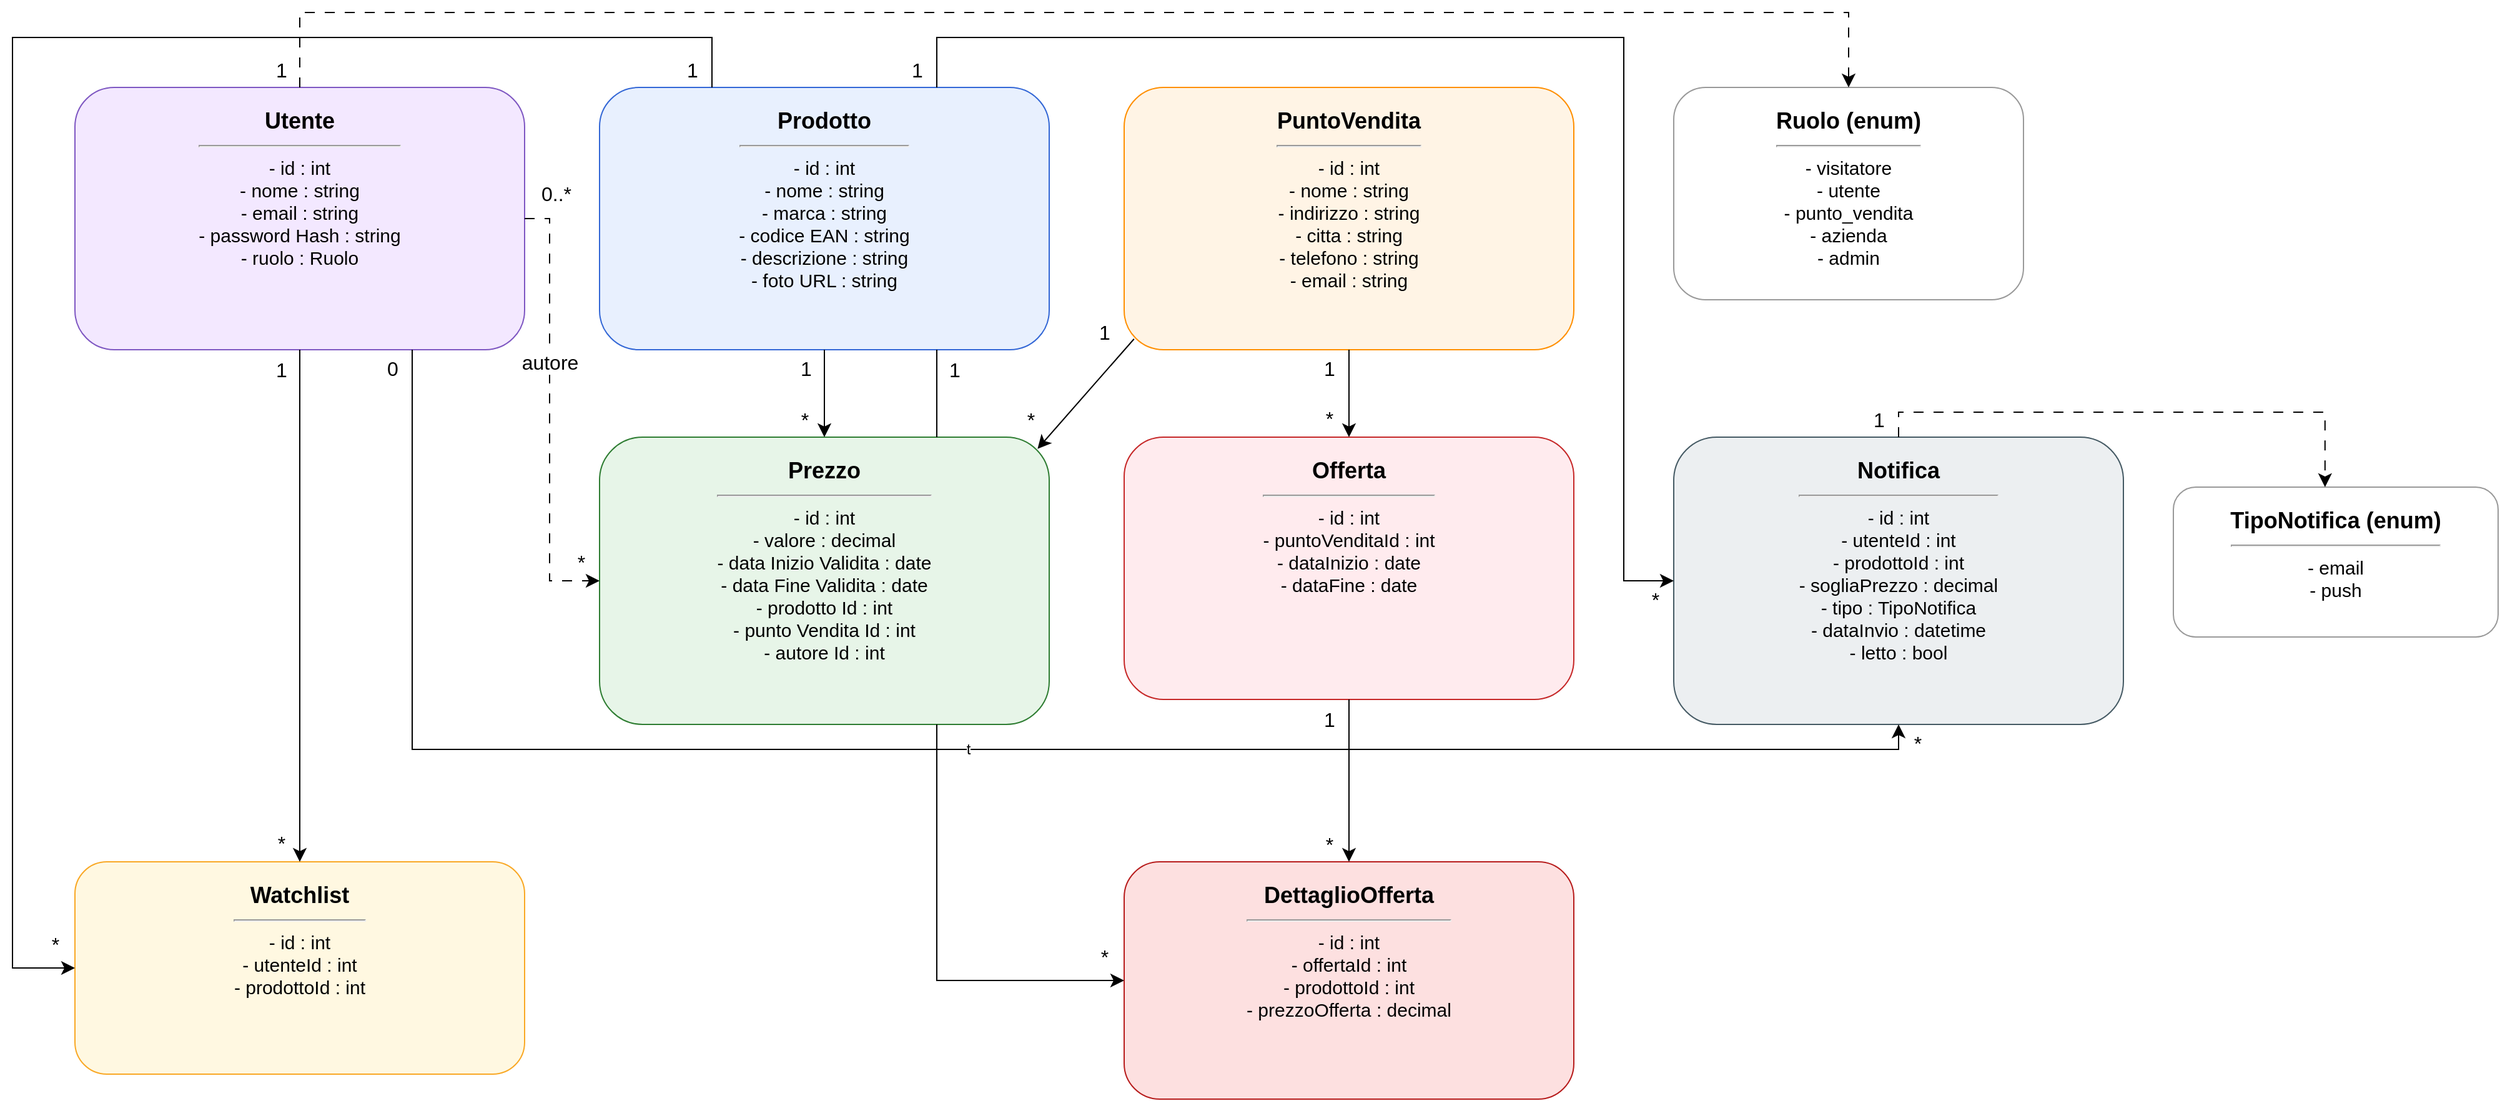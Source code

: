 <mxfile version="28.1.0">
  <diagram id="uml_complete" name="UML - Prezzo Minimo (Complete)">
    <mxGraphModel dx="2193" dy="1124" grid="1" gridSize="10" guides="1" tooltips="1" connect="1" arrows="1" fold="1" page="1" pageScale="1" pageWidth="2400" pageHeight="1500" background="#ffffff" math="0" shadow="0">
      <root>
        <mxCell id="0" />
        <mxCell id="1" parent="0" />
        <mxCell id="c_Utente" value="&lt;div style=&quot;font-weight:bold;font-size:18px;margin-bottom:6px&quot;&gt;Utente&lt;/div&gt;&lt;hr&gt;- id : int&lt;br&gt;- nome : string&lt;br&gt;- email : string&lt;br&gt;- password Hash : string&lt;br&gt;- ruolo : Ruolo" style="shape=rectangle;rounded=1;whiteSpace=wrap;html=1;fillColor=#f3e8ff;strokeColor=#7e57c2;fontSize=15;verticalAlign=top;spacingTop=10;spacingLeft=12;spacingRight=12;spacingBottom=10;" parent="1" vertex="1">
          <mxGeometry x="80" y="80" width="360" height="210" as="geometry" />
        </mxCell>
        <mxCell id="c_Prodotto" value="&lt;div style=&quot;font-weight:bold;font-size:18px;margin-bottom:6px&quot;&gt;Prodotto&lt;/div&gt;&lt;hr&gt;- id : int&lt;br&gt;- nome : string&lt;br&gt;- marca : string&lt;br&gt;- codice EAN : string&lt;br&gt;- descrizione : string&lt;br&gt;- foto URL : string" style="shape=rectangle;rounded=1;whiteSpace=wrap;html=1;fillColor=#e8f0fe;strokeColor=#3367d6;fontSize=15;verticalAlign=top;spacingTop=10;spacingLeft=12;spacingRight=12;spacingBottom=10;" parent="1" vertex="1">
          <mxGeometry x="500" y="80" width="360" height="210" as="geometry" />
        </mxCell>
        <mxCell id="c_PuntoVendita" value="&lt;div style=&#39;font-weight:bold;font-size:18px;margin-bottom:6px&#39;&gt;PuntoVendita&lt;/div&gt;&lt;hr/&gt;- id : int&lt;br/&gt;- nome : string&lt;br/&gt;- indirizzo : string&lt;br/&gt;- citta : string&lt;br/&gt;- telefono : string&lt;br/&gt;- email : string" style="shape=rectangle;rounded=1;whiteSpace=wrap;html=1;fillColor=#fff4e5;strokeColor=#ff8f00;fontSize=15;verticalAlign=top;spacingTop=10;spacingLeft=12;spacingRight=12;spacingBottom=10;" parent="1" vertex="1">
          <mxGeometry x="920" y="80" width="360" height="210" as="geometry" />
        </mxCell>
        <mxCell id="c_Ruolo" value="&lt;div style=&#39;font-weight:bold;font-size:18px;margin-bottom:6px&#39;&gt;Ruolo (enum)&lt;/div&gt;&lt;hr/&gt;- visitatore&lt;br/&gt;- utente&lt;br/&gt;- punto_vendita&lt;br/&gt;- azienda&lt;br/&gt;- admin" style="shape=rectangle;rounded=1;whiteSpace=wrap;html=1;fillColor=#ffffff;strokeColor=#999999;fontSize=15;verticalAlign=top;spacingTop=10;spacingLeft=12;spacingRight=12;spacingBottom=10;" parent="1" vertex="1">
          <mxGeometry x="1360" y="80" width="280" height="170" as="geometry" />
        </mxCell>
        <mxCell id="c_Prezzo" value="&lt;div style=&quot;font-weight:bold;font-size:18px;margin-bottom:6px&quot;&gt;Prezzo&lt;/div&gt;&lt;hr&gt;- id : int&lt;br&gt;- valore : decimal&lt;br&gt;- data Inizio Validita : date&lt;br&gt;- data Fine Validita : date&lt;br&gt;- prodotto Id : int&lt;br&gt;- punto Vendita Id : int&lt;br&gt;- autore Id : int" style="shape=rectangle;rounded=1;whiteSpace=wrap;html=1;fillColor=#e7f5e8;strokeColor=#2e7d32;fontSize=15;verticalAlign=top;spacingTop=10;spacingLeft=12;spacingRight=12;spacingBottom=10;" parent="1" vertex="1">
          <mxGeometry x="500" y="360" width="360" height="230" as="geometry" />
        </mxCell>
        <mxCell id="c_Offerta" value="&lt;div style=&#39;font-weight:bold;font-size:18px;margin-bottom:6px&#39;&gt;Offerta&lt;/div&gt;&lt;hr/&gt;- id : int&lt;br/&gt;- puntoVenditaId : int&lt;br/&gt;- dataInizio : date&lt;br/&gt;- dataFine : date" style="shape=rectangle;rounded=1;whiteSpace=wrap;html=1;fillColor=#ffebee;strokeColor=#c62828;fontSize=15;verticalAlign=top;spacingTop=10;spacingLeft=12;spacingRight=12;spacingBottom=10;" parent="1" vertex="1">
          <mxGeometry x="920" y="360" width="360" height="210" as="geometry" />
        </mxCell>
        <mxCell id="c_Notifica" value="&lt;div style=&#39;font-weight:bold;font-size:18px;margin-bottom:6px&#39;&gt;Notifica&lt;/div&gt;&lt;hr/&gt;- id : int&lt;br/&gt;- utenteId : int&lt;br/&gt;- prodottoId : int&lt;br/&gt;- sogliaPrezzo : decimal&lt;br/&gt;- tipo : TipoNotifica&lt;br/&gt;- dataInvio : datetime&lt;br/&gt;- letto : bool" style="shape=rectangle;rounded=1;whiteSpace=wrap;html=1;fillColor=#eceff1;strokeColor=#455a64;fontSize=15;verticalAlign=top;spacingTop=10;spacingLeft=12;spacingRight=12;spacingBottom=10;" parent="1" vertex="1">
          <mxGeometry x="1360" y="360" width="360" height="230" as="geometry" />
        </mxCell>
        <mxCell id="c_TipoNotifica" value="&lt;div style=&#39;font-weight:bold;font-size:18px;margin-bottom:6px&#39;&gt;TipoNotifica (enum)&lt;/div&gt;&lt;hr/&gt;- email&lt;br/&gt;- push" style="shape=rectangle;rounded=1;whiteSpace=wrap;html=1;fillColor=#ffffff;strokeColor=#999999;fontSize=15;verticalAlign=top;spacingTop=10;spacingLeft=12;spacingRight=12;spacingBottom=10;" parent="1" vertex="1">
          <mxGeometry x="1760" y="400" width="260" height="120" as="geometry" />
        </mxCell>
        <mxCell id="c_Watchlist" value="&lt;div style=&#39;font-weight:bold;font-size:18px;margin-bottom:6px&#39;&gt;Watchlist&lt;/div&gt;&lt;hr/&gt;- id : int&lt;br/&gt;- utenteId : int&lt;br/&gt;- prodottoId : int" style="shape=rectangle;rounded=1;whiteSpace=wrap;html=1;fillColor=#fff8e1;strokeColor=#f9a825;fontSize=15;verticalAlign=top;spacingTop=10;spacingLeft=12;spacingRight=12;spacingBottom=10;" parent="1" vertex="1">
          <mxGeometry x="80" y="700" width="360" height="170" as="geometry" />
        </mxCell>
        <mxCell id="c_DettaglioOfferta" value="&lt;div style=&#39;font-weight:bold;font-size:18px;margin-bottom:6px&#39;&gt;DettaglioOfferta&lt;/div&gt;&lt;hr/&gt;- id : int&lt;br/&gt;- offertaId : int&lt;br/&gt;- prodottoId : int&lt;br/&gt;- prezzoOfferta : decimal" style="shape=rectangle;rounded=1;whiteSpace=wrap;html=1;fillColor=#fde0e0;strokeColor=#b71c1c;fontSize=15;verticalAlign=top;spacingTop=10;spacingLeft=12;spacingRight=12;spacingBottom=10;" parent="1" vertex="1">
          <mxGeometry x="920" y="700" width="360" height="190" as="geometry" />
        </mxCell>
        <mxCell id="lhEORBRRk6J1xKkH3bAF-8" value="" style="edgeStyle=none;orthogonalLoop=1;jettySize=auto;html=1;rounded=0;fontSize=12;startSize=8;endSize=8;curved=1;exitX=0.5;exitY=1;exitDx=0;exitDy=0;entryX=0.5;entryY=0;entryDx=0;entryDy=0;" edge="1" parent="1" source="c_Prodotto" target="c_Prezzo">
          <mxGeometry width="120" relative="1" as="geometry">
            <mxPoint x="140" y="530" as="sourcePoint" />
            <mxPoint x="270" y="520" as="targetPoint" />
            <Array as="points" />
          </mxGeometry>
        </mxCell>
        <mxCell id="lhEORBRRk6J1xKkH3bAF-9" value="" style="edgeStyle=none;orthogonalLoop=1;jettySize=auto;html=1;rounded=0;fontSize=12;startSize=8;endSize=8;curved=1;exitX=0.022;exitY=0.959;exitDx=0;exitDy=0;entryX=0.974;entryY=0.041;entryDx=0;entryDy=0;exitPerimeter=0;entryPerimeter=0;" edge="1" parent="1" source="c_PuntoVendita" target="c_Prezzo">
          <mxGeometry width="120" relative="1" as="geometry">
            <mxPoint x="360" y="380" as="sourcePoint" />
            <mxPoint x="680" y="320" as="targetPoint" />
            <Array as="points" />
          </mxGeometry>
        </mxCell>
        <mxCell id="lhEORBRRk6J1xKkH3bAF-13" value="" style="edgeStyle=none;orthogonalLoop=1;jettySize=auto;html=1;rounded=0;fontSize=12;startSize=8;endSize=8;curved=0;entryX=0;entryY=0.5;entryDx=0;entryDy=0;dashed=1;exitX=1;exitY=0.5;exitDx=0;exitDy=0;dashPattern=8 8;" edge="1" parent="1" source="c_Utente" target="c_Prezzo">
          <mxGeometry width="120" relative="1" as="geometry">
            <mxPoint x="460" y="200" as="sourcePoint" />
            <mxPoint x="440" y="480" as="targetPoint" />
            <Array as="points">
              <mxPoint x="460" y="185" />
              <mxPoint x="460" y="360" />
              <mxPoint x="460" y="475" />
            </Array>
          </mxGeometry>
        </mxCell>
        <mxCell id="lhEORBRRk6J1xKkH3bAF-15" value="&lt;font style=&quot;font-size: 16px;&quot;&gt;autore&lt;/font&gt;" style="edgeLabel;html=1;align=center;verticalAlign=middle;resizable=0;points=[];fontSize=12;" vertex="1" connectable="0" parent="lhEORBRRk6J1xKkH3bAF-13">
          <mxGeometry x="-0.203" y="-1" relative="1" as="geometry">
            <mxPoint x="1" y="-5" as="offset" />
          </mxGeometry>
        </mxCell>
        <mxCell id="lhEORBRRk6J1xKkH3bAF-16" value="" style="edgeStyle=none;orthogonalLoop=1;jettySize=auto;html=1;rounded=0;fontSize=12;startSize=8;endSize=8;curved=1;exitX=0.5;exitY=1;exitDx=0;exitDy=0;entryX=0.5;entryY=0;entryDx=0;entryDy=0;" edge="1" parent="1" source="c_Utente" target="c_Watchlist">
          <mxGeometry width="120" relative="1" as="geometry">
            <mxPoint x="390" y="370" as="sourcePoint" />
            <mxPoint x="510" y="370" as="targetPoint" />
            <Array as="points" />
          </mxGeometry>
        </mxCell>
        <mxCell id="lhEORBRRk6J1xKkH3bAF-18" value="" style="edgeStyle=orthogonalEdgeStyle;orthogonalLoop=1;jettySize=auto;html=1;rounded=0;fontSize=12;startSize=8;endSize=8;exitX=0.25;exitY=0;exitDx=0;exitDy=0;" edge="1" parent="1" source="c_Prodotto" target="c_Watchlist">
          <mxGeometry width="120" relative="1" as="geometry">
            <mxPoint x="470" y="20" as="sourcePoint" />
            <mxPoint x="89" y="770" as="targetPoint" />
            <Array as="points">
              <mxPoint x="590" y="40" />
              <mxPoint x="30" y="40" />
              <mxPoint x="30" y="785" />
            </Array>
          </mxGeometry>
        </mxCell>
        <mxCell id="lhEORBRRk6J1xKkH3bAF-19" value="" style="edgeStyle=none;orthogonalLoop=1;jettySize=auto;html=1;rounded=0;fontSize=12;startSize=8;endSize=8;curved=1;exitX=0.5;exitY=1;exitDx=0;exitDy=0;entryX=0.5;entryY=0;entryDx=0;entryDy=0;" edge="1" parent="1" source="c_PuntoVendita" target="c_Offerta">
          <mxGeometry width="120" relative="1" as="geometry">
            <mxPoint x="1100" y="320" as="sourcePoint" />
            <mxPoint x="1220" y="320" as="targetPoint" />
            <Array as="points" />
          </mxGeometry>
        </mxCell>
        <mxCell id="lhEORBRRk6J1xKkH3bAF-20" value="" style="edgeStyle=none;orthogonalLoop=1;jettySize=auto;html=1;rounded=0;fontSize=12;startSize=8;endSize=8;curved=1;exitX=0.5;exitY=1;exitDx=0;exitDy=0;" edge="1" parent="1" source="c_Offerta">
          <mxGeometry width="120" relative="1" as="geometry">
            <mxPoint x="1070" y="630" as="sourcePoint" />
            <mxPoint x="1100" y="700" as="targetPoint" />
            <Array as="points" />
          </mxGeometry>
        </mxCell>
        <mxCell id="lhEORBRRk6J1xKkH3bAF-27" value="" style="orthogonalLoop=1;jettySize=auto;html=1;rounded=0;fontSize=12;exitX=0.75;exitY=1;exitDx=0;exitDy=0;endArrow=none;endFill=0;" edge="1" parent="1" source="c_Prodotto">
          <mxGeometry width="120" relative="1" as="geometry">
            <mxPoint x="600" y="770" as="sourcePoint" />
            <mxPoint x="770" y="360" as="targetPoint" />
          </mxGeometry>
        </mxCell>
        <mxCell id="lhEORBRRk6J1xKkH3bAF-28" value="" style="edgeStyle=orthogonalEdgeStyle;orthogonalLoop=1;jettySize=auto;html=1;rounded=0;fontSize=12;startSize=8;endSize=8;exitX=0.75;exitY=1;exitDx=0;exitDy=0;entryX=0;entryY=0.5;entryDx=0;entryDy=0;" edge="1" parent="1" source="c_Prezzo" target="c_DettaglioOfferta">
          <mxGeometry width="120" relative="1" as="geometry">
            <mxPoint x="750" y="620" as="sourcePoint" />
            <mxPoint x="770" y="770" as="targetPoint" />
          </mxGeometry>
        </mxCell>
        <mxCell id="lhEORBRRk6J1xKkH3bAF-29" value="t" style="edgeStyle=orthogonalEdgeStyle;orthogonalLoop=1;jettySize=auto;html=1;rounded=0;fontSize=12;startSize=8;endSize=8;exitX=0.75;exitY=1;exitDx=0;exitDy=0;entryX=0.5;entryY=1;entryDx=0;entryDy=0;" edge="1" parent="1" source="c_Utente" target="c_Notifica">
          <mxGeometry width="120" relative="1" as="geometry">
            <mxPoint x="340" y="430" as="sourcePoint" />
            <mxPoint x="460" y="430" as="targetPoint" />
          </mxGeometry>
        </mxCell>
        <mxCell id="lhEORBRRk6J1xKkH3bAF-31" value="" style="edgeStyle=orthogonalEdgeStyle;orthogonalLoop=1;jettySize=auto;html=1;rounded=0;fontSize=12;startSize=8;endSize=8;exitX=0.75;exitY=0;exitDx=0;exitDy=0;entryX=0;entryY=0.5;entryDx=0;entryDy=0;" edge="1" parent="1" source="c_Prodotto" target="c_Notifica">
          <mxGeometry width="120" relative="1" as="geometry">
            <mxPoint x="820" y="10" as="sourcePoint" />
            <mxPoint x="1320" y="470" as="targetPoint" />
            <Array as="points">
              <mxPoint x="770" y="40" />
              <mxPoint x="1320" y="40" />
              <mxPoint x="1320" y="475" />
            </Array>
          </mxGeometry>
        </mxCell>
        <mxCell id="lhEORBRRk6J1xKkH3bAF-32" value="" style="edgeStyle=orthogonalEdgeStyle;orthogonalLoop=1;jettySize=auto;html=1;rounded=0;fontSize=12;startSize=8;endSize=8;exitX=0.5;exitY=0;exitDx=0;exitDy=0;entryX=0.5;entryY=0;entryDx=0;entryDy=0;dashed=1;dashPattern=8 8;" edge="1" parent="1" source="c_Utente" target="c_Ruolo">
          <mxGeometry width="120" relative="1" as="geometry">
            <mxPoint x="280" y="90.21" as="sourcePoint" />
            <mxPoint x="1500" y="92.93" as="targetPoint" />
            <Array as="points">
              <mxPoint x="260" y="20" />
              <mxPoint x="1500" y="20" />
            </Array>
          </mxGeometry>
        </mxCell>
        <mxCell id="lhEORBRRk6J1xKkH3bAF-33" value="" style="edgeStyle=orthogonalEdgeStyle;orthogonalLoop=1;jettySize=auto;html=1;rounded=0;fontSize=12;startSize=8;endSize=8;exitX=0.5;exitY=0;exitDx=0;exitDy=0;entryX=0.467;entryY=0;entryDx=0;entryDy=0;entryPerimeter=0;dashed=1;dashPattern=8 8;" edge="1" parent="1" source="c_Notifica" target="c_TipoNotifica">
          <mxGeometry width="120" relative="1" as="geometry">
            <mxPoint x="1740" y="200" as="sourcePoint" />
            <mxPoint x="1880" y="280" as="targetPoint" />
          </mxGeometry>
        </mxCell>
        <mxCell id="lhEORBRRk6J1xKkH3bAF-36" value="1" style="text;html=1;align=center;verticalAlign=middle;resizable=0;points=[];autosize=1;strokeColor=none;fillColor=none;fontSize=16;" vertex="1" parent="1">
          <mxGeometry x="650" y="290" width="30" height="30" as="geometry" />
        </mxCell>
        <mxCell id="lhEORBRRk6J1xKkH3bAF-37" value="*" style="text;html=1;align=center;verticalAlign=middle;resizable=0;points=[];autosize=1;strokeColor=none;fillColor=none;fontSize=16;" vertex="1" parent="1">
          <mxGeometry x="649" y="331" width="30" height="30" as="geometry" />
        </mxCell>
        <mxCell id="lhEORBRRk6J1xKkH3bAF-38" value="1" style="text;html=1;align=center;verticalAlign=middle;resizable=0;points=[];autosize=1;strokeColor=none;fillColor=none;fontSize=16;" vertex="1" parent="1">
          <mxGeometry x="889" y="261" width="30" height="30" as="geometry" />
        </mxCell>
        <mxCell id="lhEORBRRk6J1xKkH3bAF-39" value="*" style="text;html=1;align=center;verticalAlign=middle;resizable=0;points=[];autosize=1;strokeColor=none;fillColor=none;fontSize=16;" vertex="1" parent="1">
          <mxGeometry x="830" y="331" width="30" height="30" as="geometry" />
        </mxCell>
        <mxCell id="lhEORBRRk6J1xKkH3bAF-40" value="0..*" style="text;html=1;align=center;verticalAlign=middle;resizable=0;points=[];autosize=1;strokeColor=none;fillColor=none;fontSize=16;" vertex="1" parent="1">
          <mxGeometry x="440" y="150" width="50" height="30" as="geometry" />
        </mxCell>
        <mxCell id="lhEORBRRk6J1xKkH3bAF-41" value="*" style="text;html=1;align=center;verticalAlign=middle;resizable=0;points=[];autosize=1;strokeColor=none;fillColor=none;fontSize=16;" vertex="1" parent="1">
          <mxGeometry x="470" y="445" width="30" height="30" as="geometry" />
        </mxCell>
        <mxCell id="lhEORBRRk6J1xKkH3bAF-42" value="1" style="text;html=1;align=center;verticalAlign=middle;resizable=0;points=[];autosize=1;strokeColor=none;fillColor=none;fontSize=16;" vertex="1" parent="1">
          <mxGeometry x="230" y="291" width="30" height="30" as="geometry" />
        </mxCell>
        <mxCell id="lhEORBRRk6J1xKkH3bAF-43" value="*" style="text;html=1;align=center;verticalAlign=middle;resizable=0;points=[];autosize=1;strokeColor=none;fillColor=none;fontSize=16;" vertex="1" parent="1">
          <mxGeometry x="230" y="670" width="30" height="30" as="geometry" />
        </mxCell>
        <mxCell id="lhEORBRRk6J1xKkH3bAF-44" value="1" style="text;html=1;align=center;verticalAlign=middle;resizable=0;points=[];autosize=1;strokeColor=none;fillColor=none;fontSize=16;" vertex="1" parent="1">
          <mxGeometry x="559" y="51" width="30" height="30" as="geometry" />
        </mxCell>
        <mxCell id="lhEORBRRk6J1xKkH3bAF-45" value="*" style="text;html=1;align=center;verticalAlign=middle;resizable=0;points=[];autosize=1;strokeColor=none;fillColor=none;fontSize=16;" vertex="1" parent="1">
          <mxGeometry x="49" y="751" width="30" height="30" as="geometry" />
        </mxCell>
        <mxCell id="lhEORBRRk6J1xKkH3bAF-47" value="1" style="text;html=1;align=center;verticalAlign=middle;resizable=0;points=[];autosize=1;strokeColor=none;fillColor=none;fontSize=16;" vertex="1" parent="1">
          <mxGeometry x="1069" y="290" width="30" height="30" as="geometry" />
        </mxCell>
        <mxCell id="lhEORBRRk6J1xKkH3bAF-48" value="*" style="text;html=1;align=center;verticalAlign=middle;resizable=0;points=[];autosize=1;strokeColor=none;fillColor=none;fontSize=16;" vertex="1" parent="1">
          <mxGeometry x="1069" y="330" width="30" height="30" as="geometry" />
        </mxCell>
        <mxCell id="lhEORBRRk6J1xKkH3bAF-49" value="1" style="text;html=1;align=center;verticalAlign=middle;resizable=0;points=[];autosize=1;strokeColor=none;fillColor=none;fontSize=16;" vertex="1" parent="1">
          <mxGeometry x="1069" y="571" width="30" height="30" as="geometry" />
        </mxCell>
        <mxCell id="lhEORBRRk6J1xKkH3bAF-50" value="*" style="text;html=1;align=center;verticalAlign=middle;resizable=0;points=[];autosize=1;strokeColor=none;fillColor=none;fontSize=16;" vertex="1" parent="1">
          <mxGeometry x="1069" y="671" width="30" height="30" as="geometry" />
        </mxCell>
        <mxCell id="lhEORBRRk6J1xKkH3bAF-51" value="1" style="text;html=1;align=center;verticalAlign=middle;resizable=0;points=[];autosize=1;strokeColor=none;fillColor=none;fontSize=16;" vertex="1" parent="1">
          <mxGeometry x="769" y="291" width="30" height="30" as="geometry" />
        </mxCell>
        <mxCell id="lhEORBRRk6J1xKkH3bAF-52" value="*" style="text;html=1;align=center;verticalAlign=middle;resizable=0;points=[];autosize=1;strokeColor=none;fillColor=none;fontSize=16;" vertex="1" parent="1">
          <mxGeometry x="889" y="761" width="30" height="30" as="geometry" />
        </mxCell>
        <mxCell id="lhEORBRRk6J1xKkH3bAF-53" value="0" style="text;html=1;align=center;verticalAlign=middle;resizable=0;points=[];autosize=1;strokeColor=none;fillColor=none;fontSize=16;" vertex="1" parent="1">
          <mxGeometry x="319" y="290" width="30" height="30" as="geometry" />
        </mxCell>
        <mxCell id="lhEORBRRk6J1xKkH3bAF-54" value="*" style="text;html=1;align=center;verticalAlign=middle;resizable=0;points=[];autosize=1;strokeColor=none;fillColor=none;fontSize=16;" vertex="1" parent="1">
          <mxGeometry x="1540" y="590" width="30" height="30" as="geometry" />
        </mxCell>
        <mxCell id="lhEORBRRk6J1xKkH3bAF-55" value="1" style="text;html=1;align=center;verticalAlign=middle;resizable=0;points=[];autosize=1;strokeColor=none;fillColor=none;fontSize=16;" vertex="1" parent="1">
          <mxGeometry x="739" y="51" width="30" height="30" as="geometry" />
        </mxCell>
        <mxCell id="lhEORBRRk6J1xKkH3bAF-56" value="*" style="text;html=1;align=center;verticalAlign=middle;resizable=0;points=[];autosize=1;strokeColor=none;fillColor=none;fontSize=16;" vertex="1" parent="1">
          <mxGeometry x="1330" y="475" width="30" height="30" as="geometry" />
        </mxCell>
        <mxCell id="lhEORBRRk6J1xKkH3bAF-57" value="1" style="text;html=1;align=center;verticalAlign=middle;resizable=0;points=[];autosize=1;strokeColor=none;fillColor=none;fontSize=16;" vertex="1" parent="1">
          <mxGeometry x="230" y="51" width="30" height="30" as="geometry" />
        </mxCell>
        <mxCell id="lhEORBRRk6J1xKkH3bAF-58" value="1" style="text;html=1;align=center;verticalAlign=middle;resizable=0;points=[];autosize=1;strokeColor=none;fillColor=none;fontSize=16;" vertex="1" parent="1">
          <mxGeometry x="1509" y="331" width="30" height="30" as="geometry" />
        </mxCell>
      </root>
    </mxGraphModel>
  </diagram>
</mxfile>
